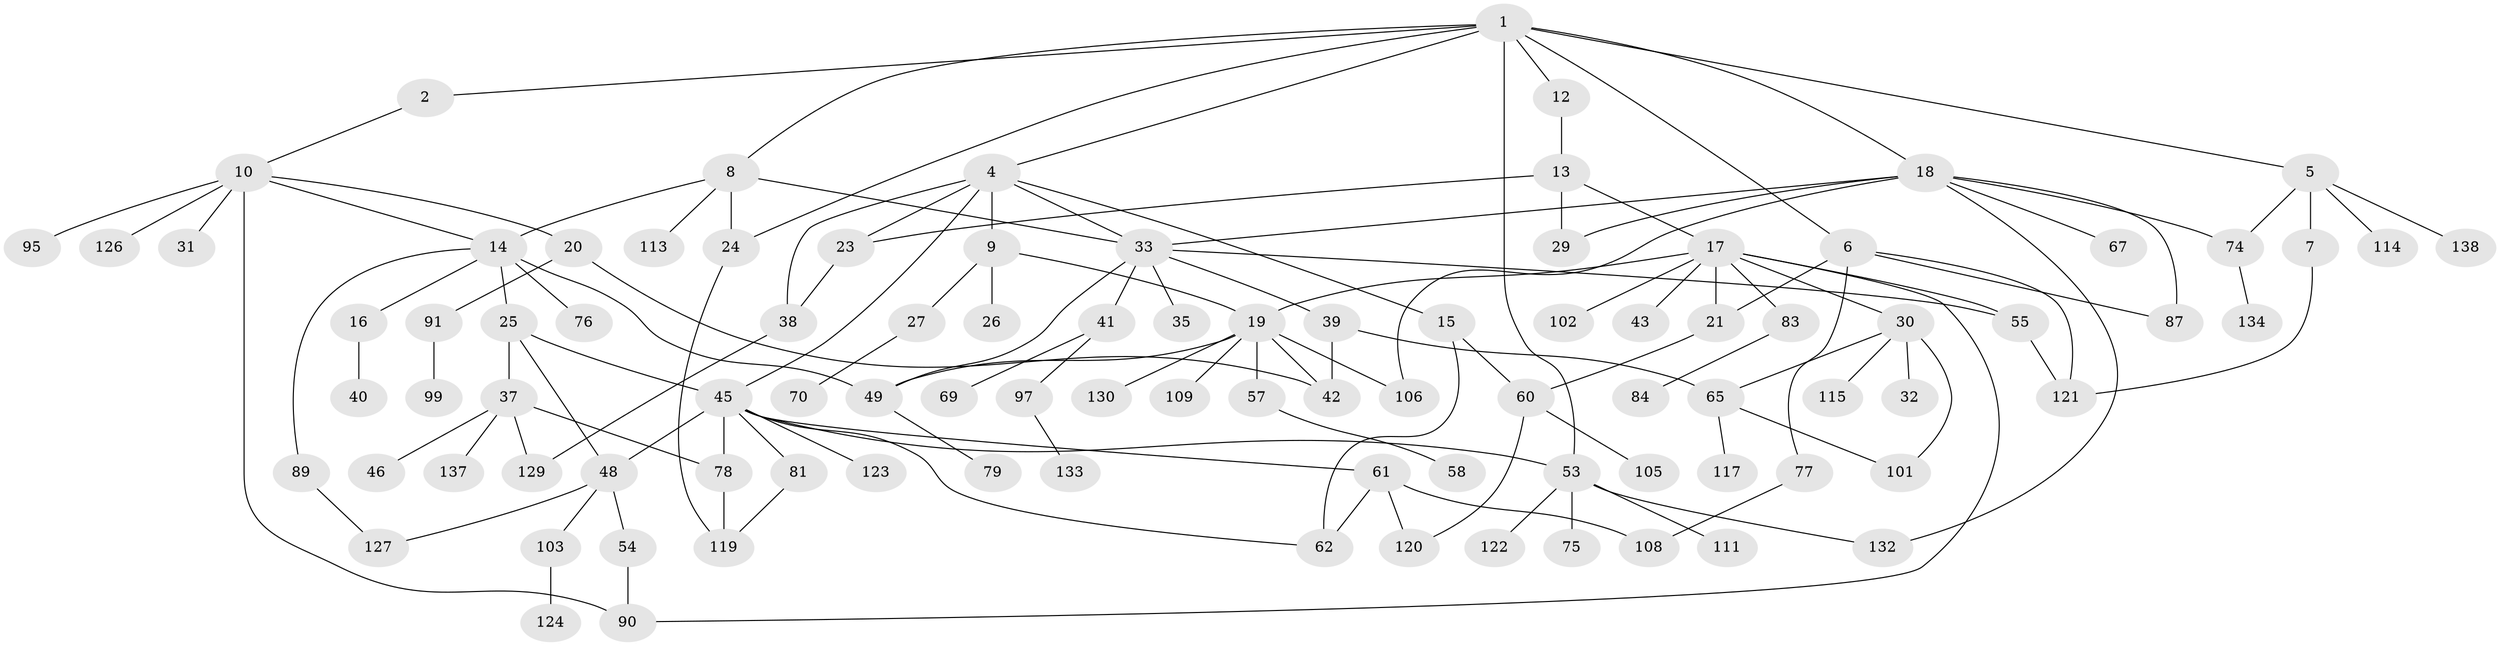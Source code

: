 // Generated by graph-tools (version 1.1) at 2025/51/02/27/25 19:51:38]
// undirected, 96 vertices, 132 edges
graph export_dot {
graph [start="1"]
  node [color=gray90,style=filled];
  1 [super="+3"];
  2;
  4 [super="+93"];
  5 [super="+82"];
  6 [super="+28"];
  7 [super="+100"];
  8 [super="+71"];
  9;
  10 [super="+11"];
  12 [super="+34"];
  13 [super="+66"];
  14 [super="+36"];
  15;
  16;
  17 [super="+96"];
  18 [super="+22"];
  19 [super="+47"];
  20;
  21;
  23;
  24 [super="+72"];
  25;
  26 [super="+104"];
  27;
  29;
  30 [super="+92"];
  31 [super="+52"];
  32 [super="+63"];
  33 [super="+44"];
  35 [super="+116"];
  37 [super="+68"];
  38 [super="+85"];
  39 [super="+51"];
  40;
  41 [super="+59"];
  42 [super="+80"];
  43;
  45 [super="+73"];
  46;
  48 [super="+50"];
  49 [super="+128"];
  53 [super="+56"];
  54;
  55 [super="+86"];
  57;
  58;
  60 [super="+136"];
  61 [super="+64"];
  62;
  65 [super="+112"];
  67;
  69;
  70;
  74;
  75;
  76;
  77;
  78 [super="+94"];
  79;
  81 [super="+98"];
  83;
  84 [super="+88"];
  87;
  89;
  90 [super="+118"];
  91;
  95 [super="+107"];
  97;
  99;
  101;
  102;
  103;
  105;
  106 [super="+110"];
  108 [super="+125"];
  109;
  111 [super="+135"];
  113;
  114;
  115;
  117;
  119;
  120;
  121;
  122;
  123;
  124;
  126;
  127 [super="+131"];
  129;
  130;
  132;
  133;
  134;
  137;
  138;
  1 -- 2;
  1 -- 6;
  1 -- 18;
  1 -- 24;
  1 -- 53;
  1 -- 4;
  1 -- 5;
  1 -- 8;
  1 -- 12;
  2 -- 10;
  4 -- 9;
  4 -- 15;
  4 -- 23;
  4 -- 45;
  4 -- 33;
  4 -- 38;
  5 -- 7;
  5 -- 74;
  5 -- 114;
  5 -- 138;
  6 -- 21;
  6 -- 87;
  6 -- 121;
  6 -- 77;
  7 -- 121;
  8 -- 14;
  8 -- 33;
  8 -- 113;
  8 -- 24;
  9 -- 19;
  9 -- 26;
  9 -- 27;
  10 -- 20;
  10 -- 31;
  10 -- 95;
  10 -- 126;
  10 -- 14;
  10 -- 90;
  12 -- 13;
  13 -- 17;
  13 -- 29;
  13 -- 23;
  14 -- 16;
  14 -- 25;
  14 -- 76;
  14 -- 89;
  14 -- 49;
  15 -- 60;
  15 -- 62;
  16 -- 40;
  17 -- 30;
  17 -- 43;
  17 -- 83;
  17 -- 19;
  17 -- 21;
  17 -- 55;
  17 -- 102;
  17 -- 90;
  18 -- 29;
  18 -- 33;
  18 -- 87;
  18 -- 74;
  18 -- 132;
  18 -- 67;
  18 -- 106;
  19 -- 42;
  19 -- 109;
  19 -- 106;
  19 -- 57;
  19 -- 130;
  19 -- 49;
  20 -- 91;
  20 -- 42;
  21 -- 60;
  23 -- 38;
  24 -- 119;
  25 -- 37;
  25 -- 48;
  25 -- 45;
  27 -- 70;
  30 -- 32;
  30 -- 115;
  30 -- 101;
  30 -- 65;
  33 -- 35;
  33 -- 39;
  33 -- 41;
  33 -- 49;
  33 -- 55;
  37 -- 46;
  37 -- 129;
  37 -- 137;
  37 -- 78;
  38 -- 129;
  39 -- 42;
  39 -- 65;
  41 -- 69;
  41 -- 97;
  45 -- 53;
  45 -- 61;
  45 -- 81;
  45 -- 48;
  45 -- 78;
  45 -- 123;
  45 -- 62;
  48 -- 103;
  48 -- 54;
  48 -- 127;
  49 -- 79;
  53 -- 75;
  53 -- 111;
  53 -- 122;
  53 -- 132;
  54 -- 90;
  55 -- 121;
  57 -- 58;
  60 -- 105;
  60 -- 120;
  61 -- 62;
  61 -- 108;
  61 -- 120;
  65 -- 101;
  65 -- 117;
  74 -- 134;
  77 -- 108;
  78 -- 119;
  81 -- 119;
  83 -- 84;
  89 -- 127;
  91 -- 99;
  97 -- 133;
  103 -- 124;
}
